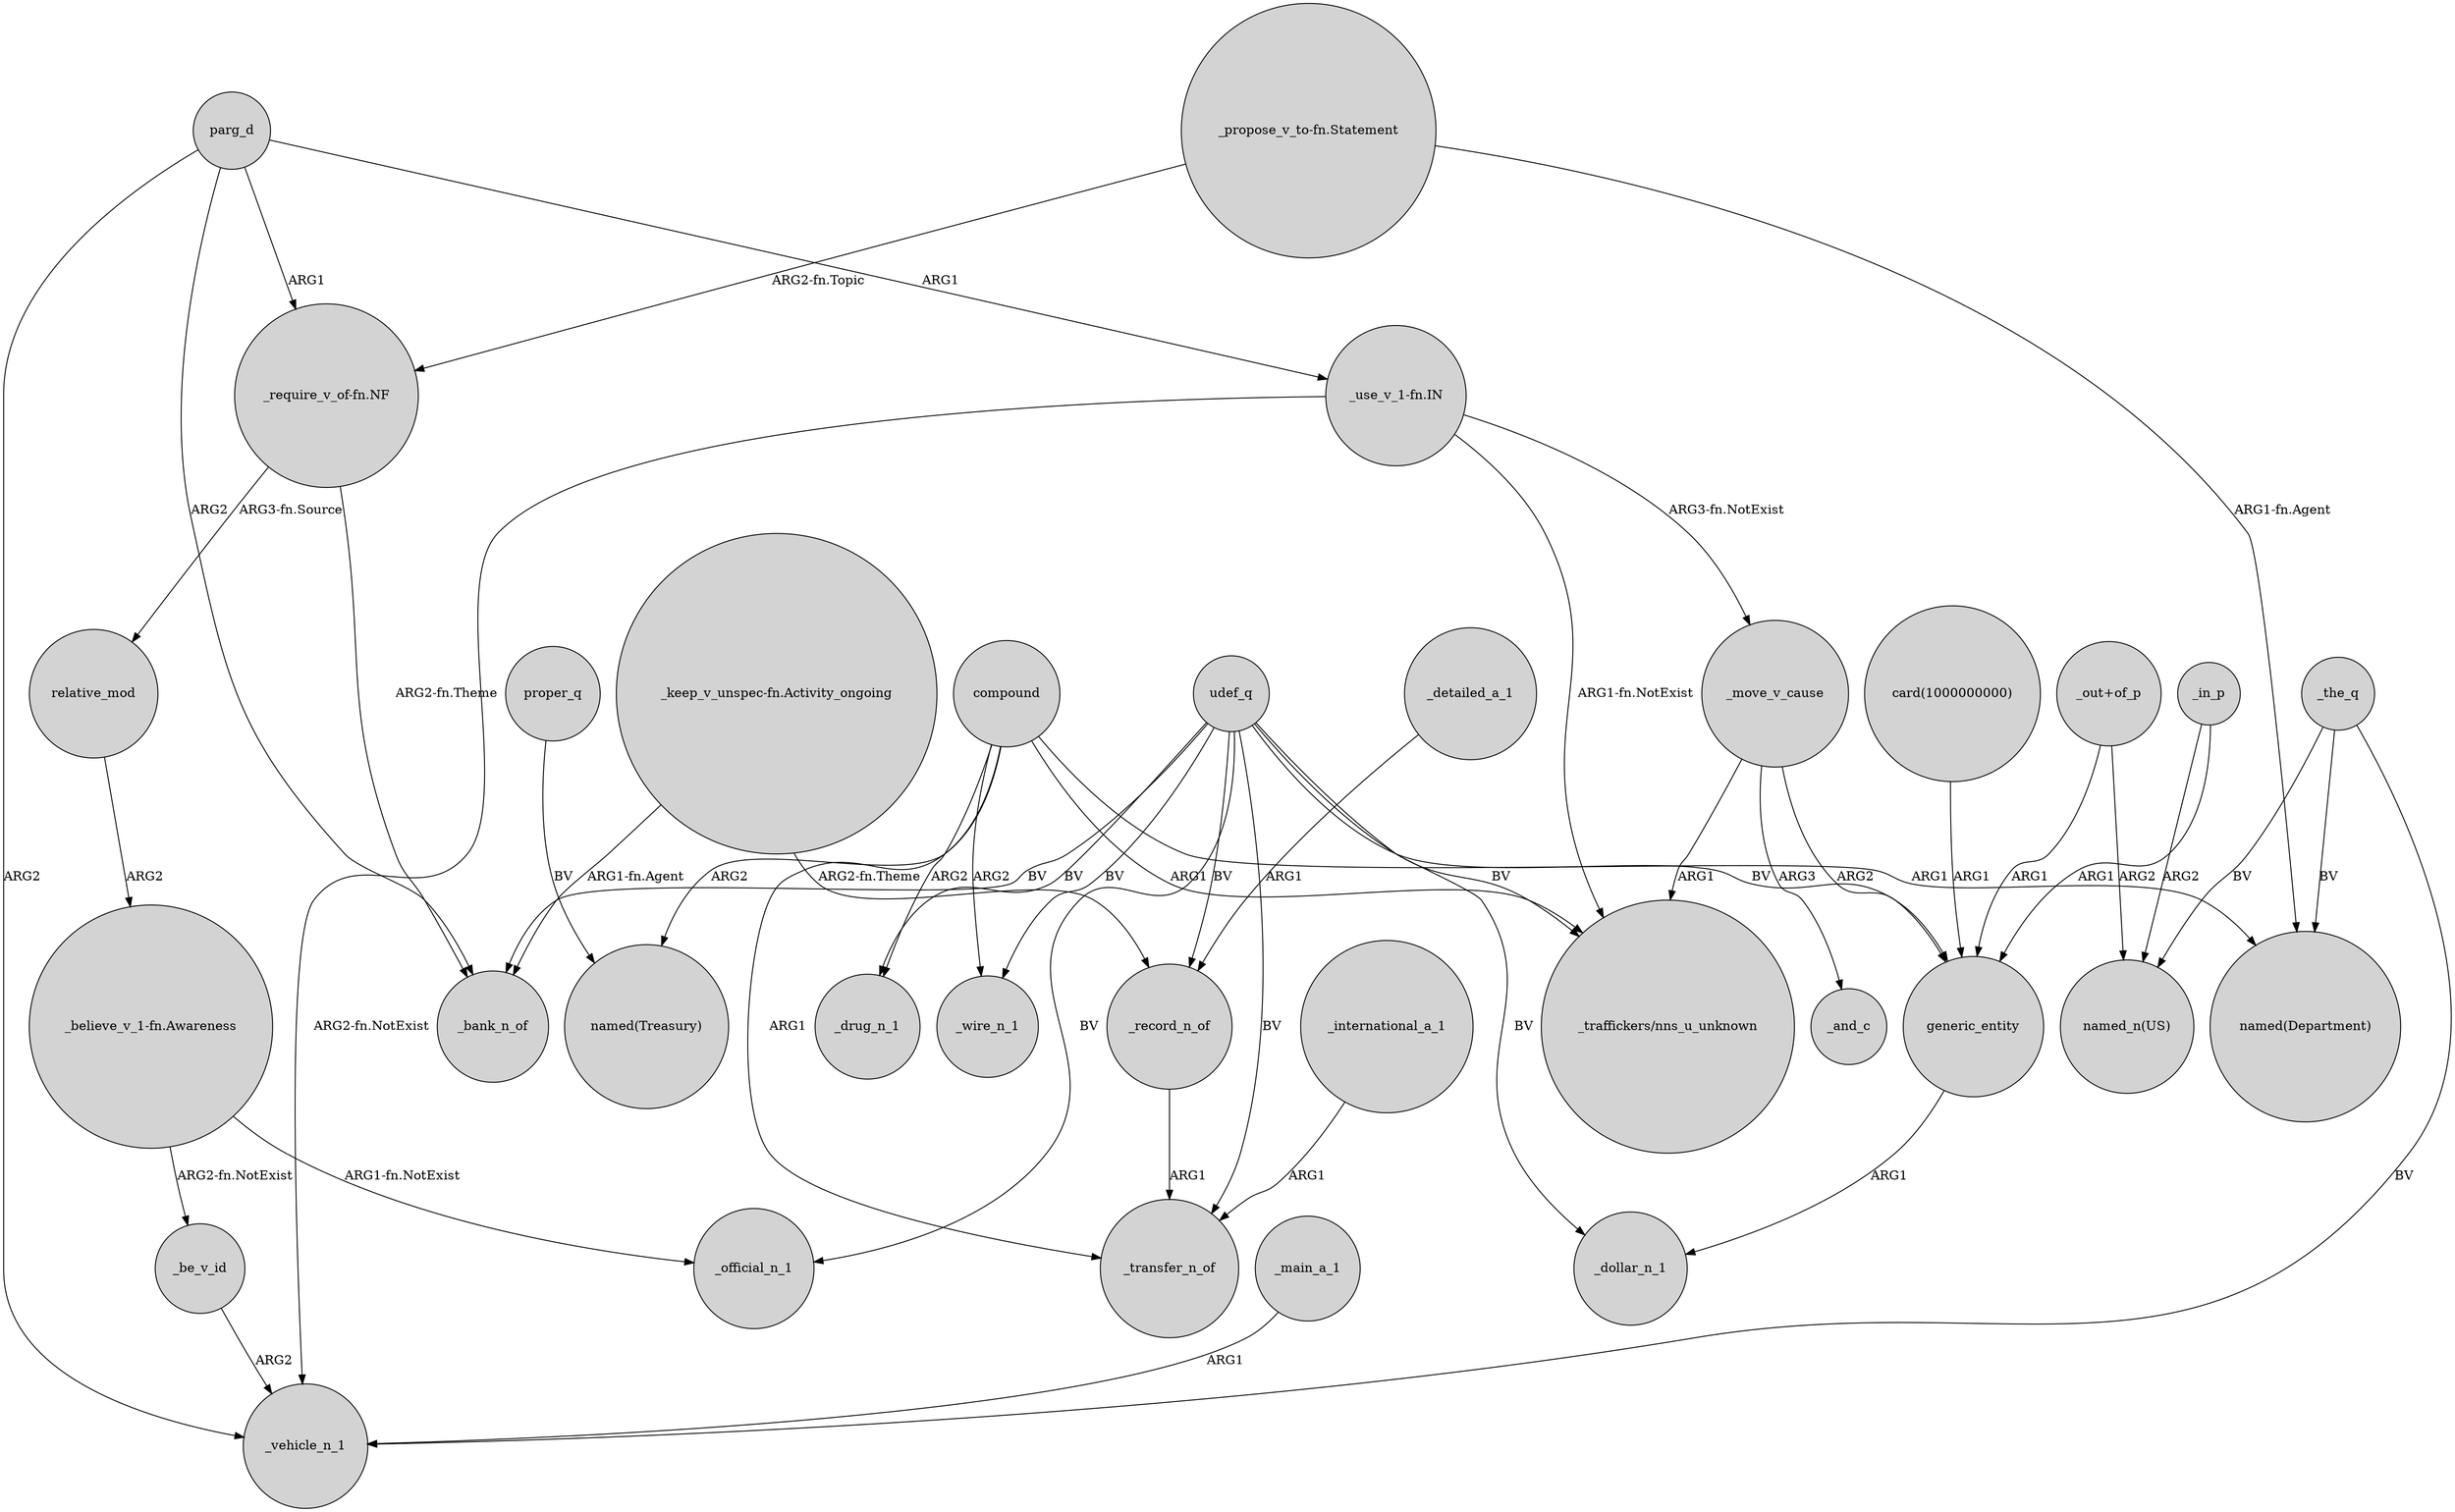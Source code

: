 digraph {
	node [shape=circle style=filled]
	"_require_v_of-fn.NF" -> _bank_n_of [label="ARG2-fn.Theme"]
	compound -> "named(Treasury)" [label=ARG2]
	"_use_v_1-fn.IN" -> _move_v_cause [label="ARG3-fn.NotExist"]
	"_use_v_1-fn.IN" -> "_traffickers/nns_u_unknown" [label="ARG1-fn.NotExist"]
	"_out+of_p" -> generic_entity [label=ARG1]
	udef_q -> generic_entity [label=BV]
	"_believe_v_1-fn.Awareness" -> _be_v_id [label="ARG2-fn.NotExist"]
	_move_v_cause -> _and_c [label=ARG3]
	_move_v_cause -> "_traffickers/nns_u_unknown" [label=ARG1]
	udef_q -> _record_n_of [label=BV]
	"_keep_v_unspec-fn.Activity_ongoing" -> _bank_n_of [label="ARG1-fn.Agent"]
	_be_v_id -> _vehicle_n_1 [label=ARG2]
	udef_q -> _wire_n_1 [label=BV]
	_move_v_cause -> generic_entity [label=ARG2]
	"_use_v_1-fn.IN" -> _vehicle_n_1 [label="ARG2-fn.NotExist"]
	"_believe_v_1-fn.Awareness" -> _official_n_1 [label="ARG1-fn.NotExist"]
	udef_q -> _transfer_n_of [label=BV]
	_in_p -> "named_n(US)" [label=ARG2]
	udef_q -> _drug_n_1 [label=BV]
	_the_q -> "named_n(US)" [label=BV]
	parg_d -> _bank_n_of [label=ARG2]
	udef_q -> "_traffickers/nns_u_unknown" [label=BV]
	generic_entity -> _dollar_n_1 [label=ARG1]
	compound -> _wire_n_1 [label=ARG2]
	_the_q -> _vehicle_n_1 [label=BV]
	parg_d -> "_use_v_1-fn.IN" [label=ARG1]
	_international_a_1 -> _transfer_n_of [label=ARG1]
	udef_q -> _official_n_1 [label=BV]
	_detailed_a_1 -> _record_n_of [label=ARG1]
	compound -> _transfer_n_of [label=ARG1]
	parg_d -> _vehicle_n_1 [label=ARG2]
	_main_a_1 -> _vehicle_n_1 [label=ARG1]
	compound -> _drug_n_1 [label=ARG2]
	_the_q -> "named(Department)" [label=BV]
	"_out+of_p" -> "named_n(US)" [label=ARG2]
	"_propose_v_to-fn.Statement" -> "named(Department)" [label="ARG1-fn.Agent"]
	parg_d -> "_require_v_of-fn.NF" [label=ARG1]
	proper_q -> "named(Treasury)" [label=BV]
	"_keep_v_unspec-fn.Activity_ongoing" -> _record_n_of [label="ARG2-fn.Theme"]
	_record_n_of -> _transfer_n_of [label=ARG1]
	udef_q -> _dollar_n_1 [label=BV]
	compound -> "named(Department)" [label=ARG1]
	_in_p -> generic_entity [label=ARG1]
	"_require_v_of-fn.NF" -> relative_mod [label="ARG3-fn.Source"]
	compound -> "_traffickers/nns_u_unknown" [label=ARG1]
	"card(1000000000)" -> generic_entity [label=ARG1]
	udef_q -> _bank_n_of [label=BV]
	relative_mod -> "_believe_v_1-fn.Awareness" [label=ARG2]
	"_propose_v_to-fn.Statement" -> "_require_v_of-fn.NF" [label="ARG2-fn.Topic"]
}
